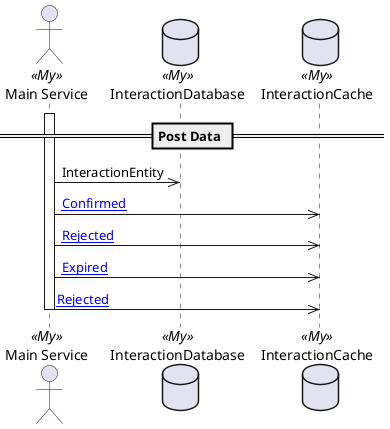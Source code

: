 @startuml post-data

== Post Data ==

actor "Main Service" as MainService <<My>>
database "InteractionDatabase" as InteractionDatabase <<My>>
database "InteractionCache" as InteractionCache <<My>>

activate MainService
MainService ->> InteractionDatabase: InteractionEntity
MainService ->> InteractionCache: [[{InteractionEvent.Confirmed}Confirmed]]
MainService ->> InteractionCache: [[{InteractionEvent.Rejected}Rejected]]
MainService ->> InteractionCache: [[{InteractionEvent.Rejected.Expired}Expired]]
MainService ->> InteractionCache: [[{InteractionEvent.Rejected.Rejected}Rejected]]

deactivate MainService

@enduml
